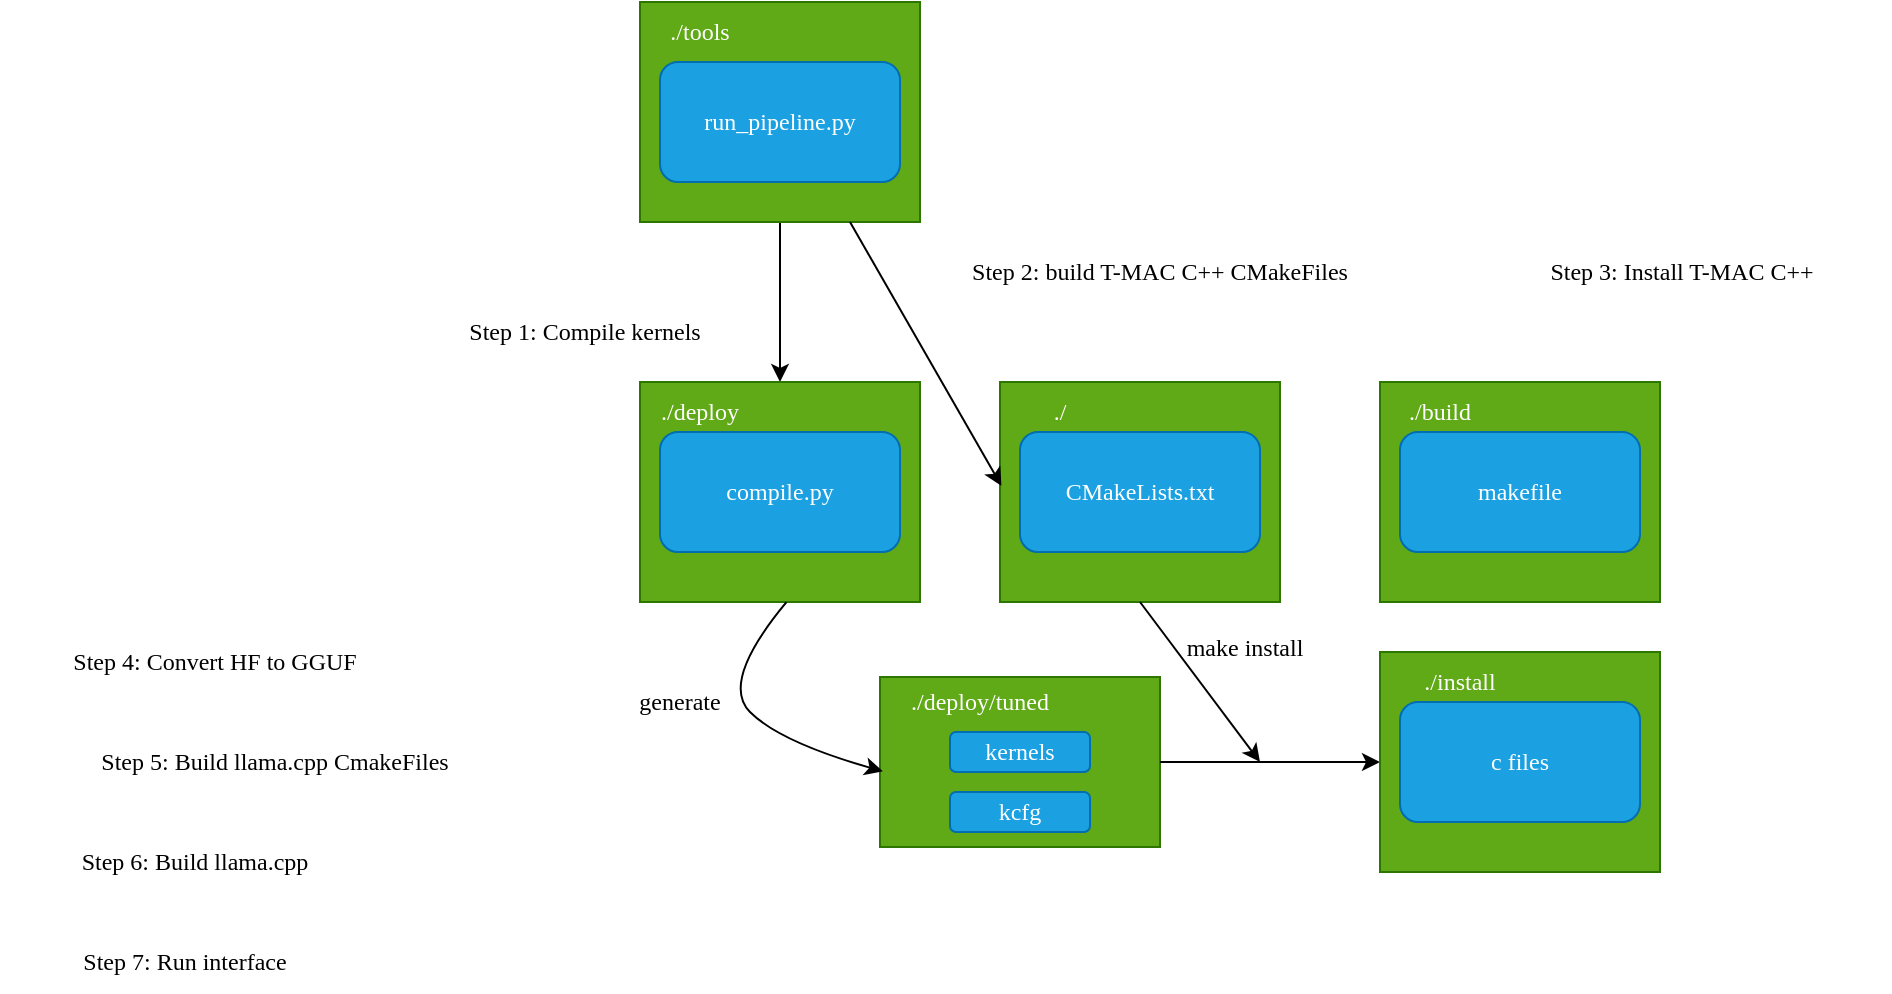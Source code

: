 <mxfile version="24.7.17">
  <diagram name="pipeline流程" id="_b3mfQIAoILUMdI7C296">
    <mxGraphModel dx="784" dy="404" grid="1" gridSize="10" guides="1" tooltips="1" connect="1" arrows="1" fold="1" page="1" pageScale="1" pageWidth="1169" pageHeight="827" math="0" shadow="0">
      <root>
        <mxCell id="0" />
        <mxCell id="1" parent="0" />
        <mxCell id="8qDGK20phoXkKiL5pCjt-18" style="edgeStyle=orthogonalEdgeStyle;rounded=0;orthogonalLoop=1;jettySize=auto;html=1;entryX=0.5;entryY=0;entryDx=0;entryDy=0;" edge="1" parent="1" source="8qDGK20phoXkKiL5pCjt-5" target="8qDGK20phoXkKiL5pCjt-9">
          <mxGeometry relative="1" as="geometry" />
        </mxCell>
        <mxCell id="8qDGK20phoXkKiL5pCjt-5" value="" style="rounded=0;whiteSpace=wrap;html=1;fillColor=#60a917;fontColor=#ffffff;strokeColor=#2D7600;" vertex="1" parent="1">
          <mxGeometry x="370" y="360" width="140" height="110" as="geometry" />
        </mxCell>
        <mxCell id="8qDGK20phoXkKiL5pCjt-1" value="&lt;font face=&quot;Lucida Console&quot;&gt;run_pipeline.py&lt;/font&gt;" style="rounded=1;whiteSpace=wrap;html=1;fillColor=#1ba1e2;fontColor=#ffffff;strokeColor=#006EAF;" vertex="1" parent="1">
          <mxGeometry x="380" y="390" width="120" height="60" as="geometry" />
        </mxCell>
        <mxCell id="8qDGK20phoXkKiL5pCjt-4" value="&lt;font face=&quot;Lucida Console&quot;&gt;./tools&lt;/font&gt;" style="text;html=1;align=center;verticalAlign=middle;whiteSpace=wrap;rounded=0;fontColor=#FFFFFF;" vertex="1" parent="1">
          <mxGeometry x="370" y="360" width="60" height="30" as="geometry" />
        </mxCell>
        <mxCell id="8qDGK20phoXkKiL5pCjt-9" value="" style="rounded=0;whiteSpace=wrap;html=1;fillColor=#60a917;fontColor=#ffffff;strokeColor=#2D7600;" vertex="1" parent="1">
          <mxGeometry x="370" y="550" width="140" height="110" as="geometry" />
        </mxCell>
        <mxCell id="8qDGK20phoXkKiL5pCjt-8" value="&lt;font face=&quot;Lucida Console&quot;&gt;./deploy&lt;/font&gt;" style="text;html=1;align=center;verticalAlign=middle;whiteSpace=wrap;rounded=0;fontColor=#FFFFFF;" vertex="1" parent="1">
          <mxGeometry x="370" y="550" width="60" height="30" as="geometry" />
        </mxCell>
        <mxCell id="8qDGK20phoXkKiL5pCjt-10" value="&lt;font face=&quot;Lucida Console&quot;&gt;&lt;span style=&quot;font-size: 12px;&quot;&gt;compile.py&lt;/span&gt;&lt;/font&gt;" style="rounded=1;whiteSpace=wrap;html=1;fillColor=#1ba1e2;fontColor=#ffffff;strokeColor=#006EAF;" vertex="1" parent="1">
          <mxGeometry x="380" y="575" width="120" height="60" as="geometry" />
        </mxCell>
        <mxCell id="8qDGK20phoXkKiL5pCjt-11" value="&lt;font face=&quot;Lucida Console&quot; color=&quot;#000000&quot;&gt;Step 1:&amp;nbsp;&lt;span style=&quot;font-size: 12px;&quot;&gt;Compile kernels&lt;/span&gt;&lt;/font&gt;" style="text;html=1;align=center;verticalAlign=middle;whiteSpace=wrap;rounded=0;fontColor=#FFFFFF;" vertex="1" parent="1">
          <mxGeometry x="255" y="510" width="175" height="30" as="geometry" />
        </mxCell>
        <mxCell id="8qDGK20phoXkKiL5pCjt-12" value="&lt;font face=&quot;Lucida Console&quot; color=&quot;#000000&quot;&gt;Step 2: build T-MAC C++ CMakeFiles&lt;/font&gt;" style="text;html=1;align=center;verticalAlign=middle;whiteSpace=wrap;rounded=0;fontColor=#FFFFFF;" vertex="1" parent="1">
          <mxGeometry x="500" y="480" width="260" height="30" as="geometry" />
        </mxCell>
        <mxCell id="8qDGK20phoXkKiL5pCjt-13" value="&lt;font face=&quot;Lucida Console&quot; color=&quot;#000000&quot;&gt;Step 3: Install T-MAC C++&amp;nbsp;&lt;/font&gt;" style="text;html=1;align=center;verticalAlign=middle;whiteSpace=wrap;rounded=0;fontColor=#FFFFFF;" vertex="1" parent="1">
          <mxGeometry x="790" y="480" width="205" height="30" as="geometry" />
        </mxCell>
        <mxCell id="8qDGK20phoXkKiL5pCjt-14" value="&lt;font face=&quot;Lucida Console&quot; color=&quot;#000000&quot;&gt;Step 4: Convert HF to GGUF&lt;/font&gt;" style="text;html=1;align=center;verticalAlign=middle;whiteSpace=wrap;rounded=0;fontColor=#FFFFFF;" vertex="1" parent="1">
          <mxGeometry x="55" y="675" width="205" height="30" as="geometry" />
        </mxCell>
        <mxCell id="8qDGK20phoXkKiL5pCjt-15" value="&lt;font face=&quot;Lucida Console&quot; color=&quot;#000000&quot;&gt;Step 5: Build llama.cpp CmakeFiles&lt;/font&gt;" style="text;html=1;align=center;verticalAlign=middle;whiteSpace=wrap;rounded=0;fontColor=#FFFFFF;" vertex="1" parent="1">
          <mxGeometry x="55" y="725" width="265" height="30" as="geometry" />
        </mxCell>
        <mxCell id="8qDGK20phoXkKiL5pCjt-16" value="&lt;font face=&quot;Lucida Console&quot; color=&quot;#000000&quot;&gt;Step 6: Build llama.cpp&lt;/font&gt;" style="text;html=1;align=center;verticalAlign=middle;whiteSpace=wrap;rounded=0;fontColor=#FFFFFF;" vertex="1" parent="1">
          <mxGeometry x="55" y="775" width="185" height="30" as="geometry" />
        </mxCell>
        <mxCell id="8qDGK20phoXkKiL5pCjt-17" value="&lt;font face=&quot;Lucida Console&quot; color=&quot;#000000&quot;&gt;Step 7: Run interface&lt;/font&gt;" style="text;html=1;align=center;verticalAlign=middle;whiteSpace=wrap;rounded=0;fontColor=#FFFFFF;" vertex="1" parent="1">
          <mxGeometry x="50" y="825" width="185" height="30" as="geometry" />
        </mxCell>
        <mxCell id="8qDGK20phoXkKiL5pCjt-19" value="" style="rounded=0;whiteSpace=wrap;html=1;fillColor=#60a917;fontColor=#ffffff;strokeColor=#2D7600;" vertex="1" parent="1">
          <mxGeometry x="550" y="550" width="140" height="110" as="geometry" />
        </mxCell>
        <mxCell id="8qDGK20phoXkKiL5pCjt-20" value="&lt;font face=&quot;Lucida Console&quot;&gt;./&lt;/font&gt;" style="text;html=1;align=center;verticalAlign=middle;whiteSpace=wrap;rounded=0;fontColor=#FFFFFF;" vertex="1" parent="1">
          <mxGeometry x="550" y="550" width="60" height="30" as="geometry" />
        </mxCell>
        <mxCell id="8qDGK20phoXkKiL5pCjt-21" value="&lt;font face=&quot;Lucida Console&quot;&gt;&lt;span style=&quot;font-size: 12px;&quot;&gt;CMakeLists.txt&lt;/span&gt;&lt;/font&gt;" style="rounded=1;whiteSpace=wrap;html=1;fillColor=#1ba1e2;fontColor=#ffffff;strokeColor=#006EAF;" vertex="1" parent="1">
          <mxGeometry x="560" y="575" width="120" height="60" as="geometry" />
        </mxCell>
        <mxCell id="8qDGK20phoXkKiL5pCjt-22" value="" style="rounded=0;whiteSpace=wrap;html=1;fillColor=#60a917;fontColor=#ffffff;strokeColor=#2D7600;" vertex="1" parent="1">
          <mxGeometry x="490" y="697.5" width="140" height="85" as="geometry" />
        </mxCell>
        <mxCell id="8qDGK20phoXkKiL5pCjt-23" value="&lt;font face=&quot;Lucida Console&quot;&gt;./&lt;/font&gt;&lt;span style=&quot;font-family: &amp;quot;Lucida Console&amp;quot;;&quot;&gt;deploy/&lt;/span&gt;&lt;font face=&quot;Lucida Console&quot;&gt;tuned&lt;/font&gt;" style="text;html=1;align=center;verticalAlign=middle;whiteSpace=wrap;rounded=0;fontColor=#FFFFFF;" vertex="1" parent="1">
          <mxGeometry x="510" y="695" width="60" height="30" as="geometry" />
        </mxCell>
        <mxCell id="8qDGK20phoXkKiL5pCjt-24" value="&lt;font face=&quot;Lucida Console&quot;&gt;&lt;span style=&quot;font-size: 12px;&quot;&gt;kernels&lt;/span&gt;&lt;/font&gt;" style="rounded=1;whiteSpace=wrap;html=1;fillColor=#1ba1e2;fontColor=#ffffff;strokeColor=#006EAF;" vertex="1" parent="1">
          <mxGeometry x="525" y="725" width="70" height="20" as="geometry" />
        </mxCell>
        <mxCell id="8qDGK20phoXkKiL5pCjt-25" value="&lt;font face=&quot;Lucida Console&quot;&gt;kcfg&lt;/font&gt;" style="rounded=1;whiteSpace=wrap;html=1;fillColor=#1ba1e2;fontColor=#ffffff;strokeColor=#006EAF;" vertex="1" parent="1">
          <mxGeometry x="525" y="755" width="70" height="20" as="geometry" />
        </mxCell>
        <mxCell id="8qDGK20phoXkKiL5pCjt-26" value="" style="curved=1;endArrow=classic;html=1;rounded=0;exitX=0.523;exitY=1.001;exitDx=0;exitDy=0;exitPerimeter=0;entryX=0.01;entryY=0.555;entryDx=0;entryDy=0;entryPerimeter=0;" edge="1" parent="1" source="8qDGK20phoXkKiL5pCjt-9" target="8qDGK20phoXkKiL5pCjt-22">
          <mxGeometry width="50" height="50" relative="1" as="geometry">
            <mxPoint x="490" y="680" as="sourcePoint" />
            <mxPoint x="540" y="630" as="targetPoint" />
            <Array as="points">
              <mxPoint x="410" y="700" />
              <mxPoint x="440" y="730" />
            </Array>
          </mxGeometry>
        </mxCell>
        <mxCell id="8qDGK20phoXkKiL5pCjt-31" value="&lt;font face=&quot;Lucida Console&quot; color=&quot;#000000&quot;&gt;generate&lt;/font&gt;" style="text;html=1;align=center;verticalAlign=middle;whiteSpace=wrap;rounded=0;fontColor=#FFFFFF;" vertex="1" parent="1">
          <mxGeometry x="350" y="695" width="80" height="30" as="geometry" />
        </mxCell>
        <mxCell id="8qDGK20phoXkKiL5pCjt-32" value="" style="rounded=0;whiteSpace=wrap;html=1;fillColor=#60a917;fontColor=#ffffff;strokeColor=#2D7600;" vertex="1" parent="1">
          <mxGeometry x="740" y="550" width="140" height="110" as="geometry" />
        </mxCell>
        <mxCell id="8qDGK20phoXkKiL5pCjt-33" value="&lt;font face=&quot;Lucida Console&quot;&gt;./&lt;span style=&quot;font-size: 12px;&quot;&gt;build&lt;/span&gt;&lt;/font&gt;" style="text;html=1;align=center;verticalAlign=middle;whiteSpace=wrap;rounded=0;fontColor=#FFFFFF;" vertex="1" parent="1">
          <mxGeometry x="740" y="550" width="60" height="30" as="geometry" />
        </mxCell>
        <mxCell id="8qDGK20phoXkKiL5pCjt-34" value="&lt;font face=&quot;Lucida Console&quot;&gt;&lt;span style=&quot;font-size: 12px;&quot;&gt;makefile&lt;/span&gt;&lt;/font&gt;" style="rounded=1;whiteSpace=wrap;html=1;fillColor=#1ba1e2;fontColor=#ffffff;strokeColor=#006EAF;" vertex="1" parent="1">
          <mxGeometry x="750" y="575" width="120" height="60" as="geometry" />
        </mxCell>
        <mxCell id="8qDGK20phoXkKiL5pCjt-35" value="" style="endArrow=classic;html=1;rounded=0;exitX=0.75;exitY=1;exitDx=0;exitDy=0;entryX=0.005;entryY=0.472;entryDx=0;entryDy=0;entryPerimeter=0;" edge="1" parent="1" source="8qDGK20phoXkKiL5pCjt-5" target="8qDGK20phoXkKiL5pCjt-19">
          <mxGeometry width="50" height="50" relative="1" as="geometry">
            <mxPoint x="490" y="630" as="sourcePoint" />
            <mxPoint x="540" y="580" as="targetPoint" />
          </mxGeometry>
        </mxCell>
        <mxCell id="8qDGK20phoXkKiL5pCjt-36" value="" style="endArrow=classic;html=1;rounded=0;exitX=1;exitY=0.5;exitDx=0;exitDy=0;entryX=0;entryY=0.5;entryDx=0;entryDy=0;" edge="1" parent="1" source="8qDGK20phoXkKiL5pCjt-22" target="8qDGK20phoXkKiL5pCjt-37">
          <mxGeometry width="50" height="50" relative="1" as="geometry">
            <mxPoint x="694.3" y="710" as="sourcePoint" />
            <mxPoint x="720" y="740" as="targetPoint" />
          </mxGeometry>
        </mxCell>
        <mxCell id="8qDGK20phoXkKiL5pCjt-37" value="" style="rounded=0;whiteSpace=wrap;html=1;fillColor=#60a917;fontColor=#ffffff;strokeColor=#2D7600;" vertex="1" parent="1">
          <mxGeometry x="740" y="685" width="140" height="110" as="geometry" />
        </mxCell>
        <mxCell id="8qDGK20phoXkKiL5pCjt-38" value="&lt;font face=&quot;Lucida Console&quot;&gt;./install&lt;/font&gt;" style="text;html=1;align=center;verticalAlign=middle;whiteSpace=wrap;rounded=0;fontColor=#FFFFFF;" vertex="1" parent="1">
          <mxGeometry x="750" y="685" width="60" height="30" as="geometry" />
        </mxCell>
        <mxCell id="8qDGK20phoXkKiL5pCjt-39" value="&lt;font face=&quot;Lucida Console&quot;&gt;&lt;span style=&quot;font-size: 12px;&quot;&gt;c files&lt;/span&gt;&lt;/font&gt;" style="rounded=1;whiteSpace=wrap;html=1;fillColor=#1ba1e2;fontColor=#ffffff;strokeColor=#006EAF;" vertex="1" parent="1">
          <mxGeometry x="750" y="710" width="120" height="60" as="geometry" />
        </mxCell>
        <mxCell id="8qDGK20phoXkKiL5pCjt-40" value="" style="endArrow=classic;html=1;rounded=0;exitX=0.5;exitY=1;exitDx=0;exitDy=0;" edge="1" parent="1" source="8qDGK20phoXkKiL5pCjt-19">
          <mxGeometry width="50" height="50" relative="1" as="geometry">
            <mxPoint x="630" y="650" as="sourcePoint" />
            <mxPoint x="680" y="740" as="targetPoint" />
          </mxGeometry>
        </mxCell>
        <mxCell id="8qDGK20phoXkKiL5pCjt-41" value="&lt;font face=&quot;Lucida Console&quot; color=&quot;#000000&quot;&gt;make install&lt;/font&gt;" style="text;html=1;align=center;verticalAlign=middle;whiteSpace=wrap;rounded=0;fontColor=#FFFFFF;" vertex="1" parent="1">
          <mxGeometry x="630" y="667.5" width="85" height="30" as="geometry" />
        </mxCell>
      </root>
    </mxGraphModel>
  </diagram>
</mxfile>
